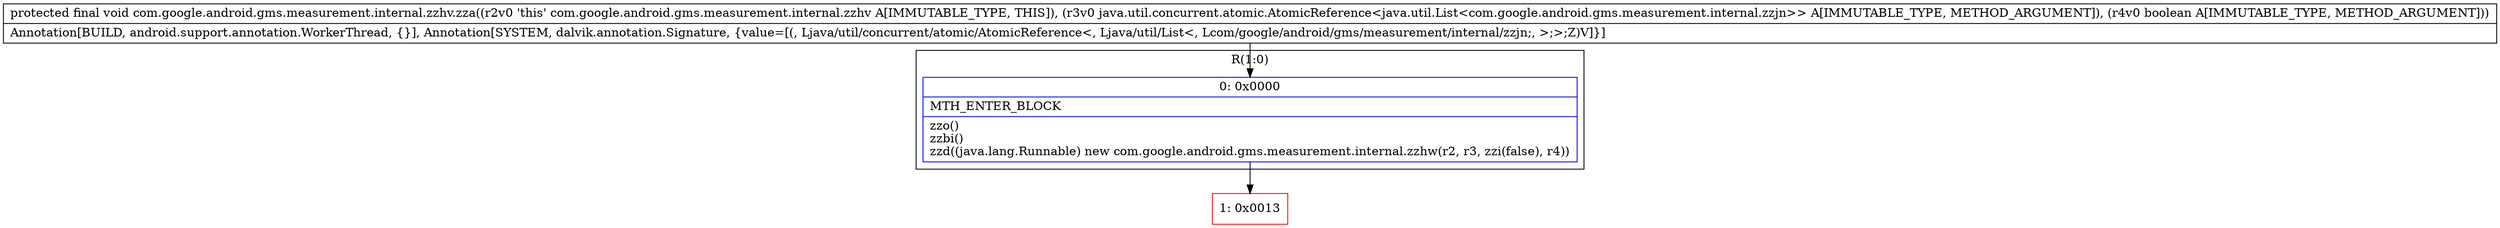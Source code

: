 digraph "CFG forcom.google.android.gms.measurement.internal.zzhv.zza(Ljava\/util\/concurrent\/atomic\/AtomicReference;Z)V" {
subgraph cluster_Region_656533366 {
label = "R(1:0)";
node [shape=record,color=blue];
Node_0 [shape=record,label="{0\:\ 0x0000|MTH_ENTER_BLOCK\l|zzo()\lzzbi()\lzzd((java.lang.Runnable) new com.google.android.gms.measurement.internal.zzhw(r2, r3, zzi(false), r4))\l}"];
}
Node_1 [shape=record,color=red,label="{1\:\ 0x0013}"];
MethodNode[shape=record,label="{protected final void com.google.android.gms.measurement.internal.zzhv.zza((r2v0 'this' com.google.android.gms.measurement.internal.zzhv A[IMMUTABLE_TYPE, THIS]), (r3v0 java.util.concurrent.atomic.AtomicReference\<java.util.List\<com.google.android.gms.measurement.internal.zzjn\>\> A[IMMUTABLE_TYPE, METHOD_ARGUMENT]), (r4v0 boolean A[IMMUTABLE_TYPE, METHOD_ARGUMENT]))  | Annotation[BUILD, android.support.annotation.WorkerThread, \{\}], Annotation[SYSTEM, dalvik.annotation.Signature, \{value=[(, Ljava\/util\/concurrent\/atomic\/AtomicReference\<, Ljava\/util\/List\<, Lcom\/google\/android\/gms\/measurement\/internal\/zzjn;, \>;\>;Z)V]\}]\l}"];
MethodNode -> Node_0;
Node_0 -> Node_1;
}

